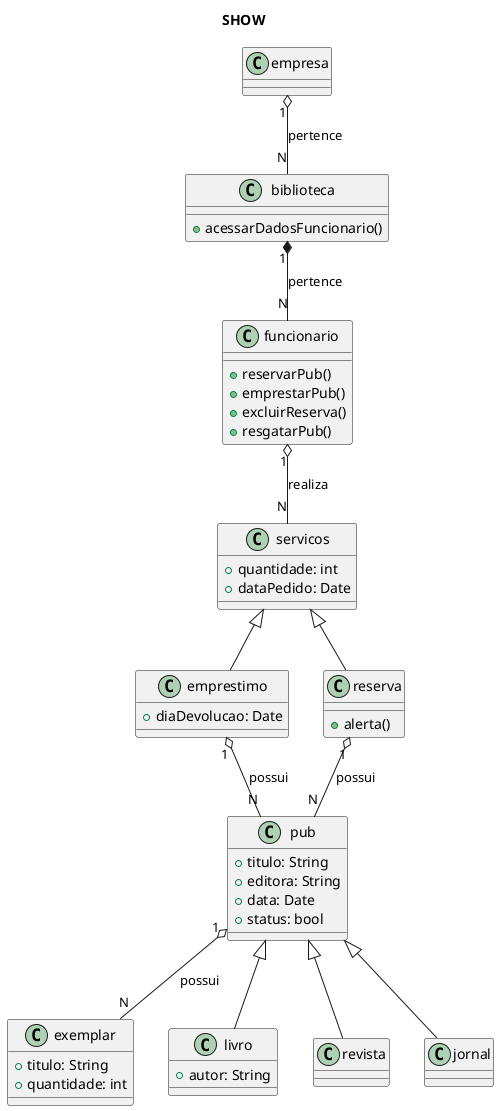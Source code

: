 @startuml heranca

title SHOW

class empresa

class biblioteca{
    +acessarDadosFuncionario()
}

class funcionario{
    +reservarPub()
    +emprestarPub()
    +excluirReserva()
    +resgatarPub()
}

class pub{
    +titulo: String
    +editora: String
    +data: Date
    +status: bool
}

class exemplar{
    +titulo: String
    +quantidade: int
}

class livro{
    +autor: String
}

class revista

class jornal

class servicos{
    +quantidade: int
    +dataPedido: Date
}

class emprestimo{
    +diaDevolucao: Date
}

class reserva{
    +alerta()
}

empresa "1" o-- "N" biblioteca : pertence
biblioteca "1" *-- "N" funcionario : pertence
funcionario "1" o-- "N" servicos : realiza
emprestimo "1" o-- "N" pub : possui
reserva "1" o-- "N" pub : possui
pub "1" o-- "N" exemplar : possui

pub <|-- livro
pub <|-- revista
pub <|-- jornal
servicos <|-- emprestimo
servicos <|-- reserva

@enduml